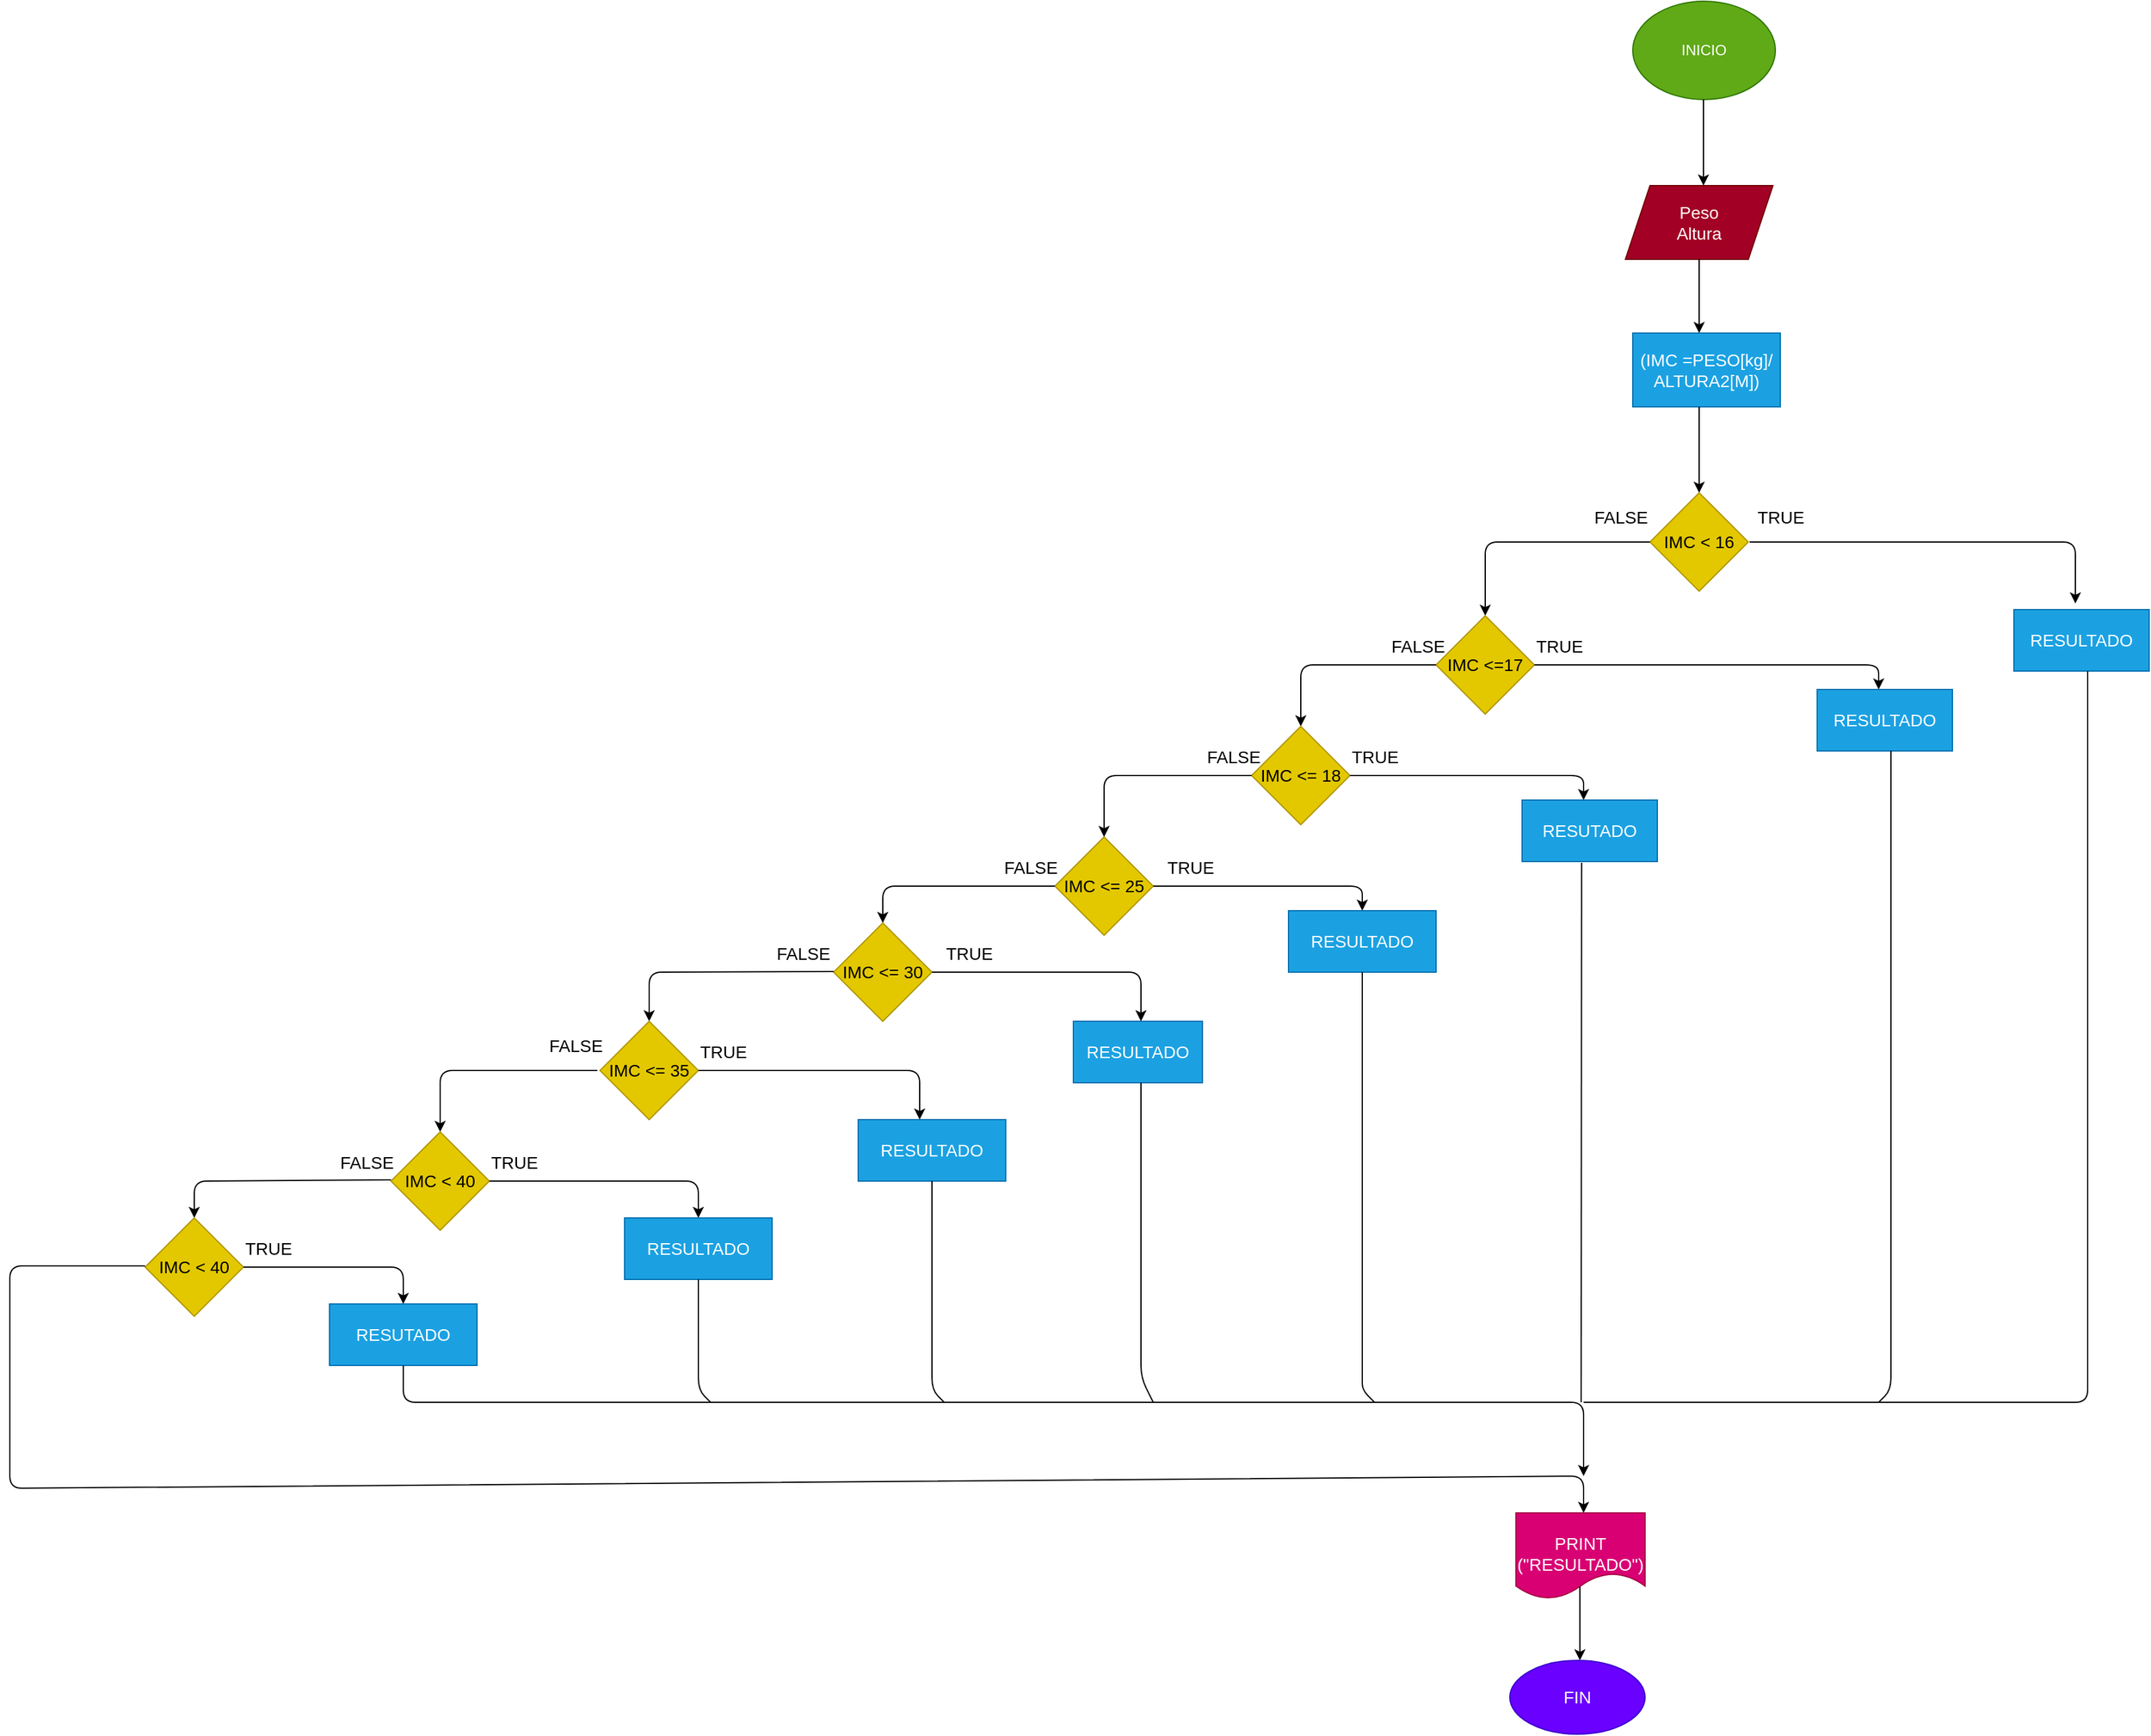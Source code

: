 <mxfile>
    <diagram id="GLad9e94ZodQLe4gA4xU" name="Page-1">
        <mxGraphModel dx="2504" dy="537" grid="1" gridSize="10" guides="1" tooltips="1" connect="1" arrows="1" fold="1" page="1" pageScale="1" pageWidth="827" pageHeight="1169" math="0" shadow="0">
            <root>
                <mxCell id="0"/>
                <mxCell id="1" parent="0"/>
                <mxCell id="2" value="INICIO" style="ellipse;whiteSpace=wrap;html=1;fillColor=#60a917;fontColor=#ffffff;strokeColor=#2D7600;" parent="1" vertex="1">
                    <mxGeometry x="360" y="40" width="116" height="80" as="geometry"/>
                </mxCell>
                <mxCell id="3" value="" style="endArrow=classic;html=1;" edge="1" parent="1">
                    <mxGeometry width="50" height="50" relative="1" as="geometry">
                        <mxPoint x="417.5" y="120" as="sourcePoint"/>
                        <mxPoint x="417.5" y="190" as="targetPoint"/>
                    </mxGeometry>
                </mxCell>
                <mxCell id="4" value="&lt;font style=&quot;font-size: 14px;&quot;&gt;Peso&lt;br&gt;Altura&lt;/font&gt;" style="shape=parallelogram;perimeter=parallelogramPerimeter;whiteSpace=wrap;html=1;fixedSize=1;fillColor=#a20025;fontColor=#ffffff;strokeColor=#6F0000;" vertex="1" parent="1">
                    <mxGeometry x="354" y="190" width="120" height="60" as="geometry"/>
                </mxCell>
                <mxCell id="6" value="" style="endArrow=classic;html=1;fontSize=14;" edge="1" parent="1">
                    <mxGeometry width="50" height="50" relative="1" as="geometry">
                        <mxPoint x="414" y="250" as="sourcePoint"/>
                        <mxPoint x="414" y="310" as="targetPoint"/>
                    </mxGeometry>
                </mxCell>
                <mxCell id="7" value="(IMC =PESO[kg]/&lt;br&gt;ALTURA2[M])" style="rounded=0;whiteSpace=wrap;html=1;fontSize=14;fillColor=#1ba1e2;fontColor=#ffffff;strokeColor=#006EAF;" vertex="1" parent="1">
                    <mxGeometry x="360" y="310" width="120" height="60" as="geometry"/>
                </mxCell>
                <mxCell id="9" value="" style="endArrow=classic;html=1;fontSize=14;" edge="1" parent="1">
                    <mxGeometry width="50" height="50" relative="1" as="geometry">
                        <mxPoint x="414" y="370" as="sourcePoint"/>
                        <mxPoint x="414" y="440" as="targetPoint"/>
                    </mxGeometry>
                </mxCell>
                <mxCell id="10" value="IMC &amp;lt; 16" style="rhombus;whiteSpace=wrap;html=1;fontSize=14;fillColor=#e3c800;fontColor=#000000;strokeColor=#B09500;" vertex="1" parent="1">
                    <mxGeometry x="374" y="440" width="80" height="80" as="geometry"/>
                </mxCell>
                <mxCell id="11" value="TRUE" style="text;html=1;align=center;verticalAlign=middle;resizable=0;points=[];autosize=1;strokeColor=none;fillColor=none;fontSize=14;" vertex="1" parent="1">
                    <mxGeometry x="450" y="445" width="60" height="30" as="geometry"/>
                </mxCell>
                <mxCell id="13" value="" style="endArrow=classic;html=1;fontSize=14;" edge="1" parent="1">
                    <mxGeometry width="50" height="50" relative="1" as="geometry">
                        <mxPoint x="374" y="480" as="sourcePoint"/>
                        <mxPoint x="240" y="540" as="targetPoint"/>
                        <Array as="points">
                            <mxPoint x="240" y="480"/>
                        </Array>
                    </mxGeometry>
                </mxCell>
                <mxCell id="14" value="IMC &amp;lt;=17" style="rhombus;whiteSpace=wrap;html=1;fontSize=14;fillColor=#e3c800;fontColor=#000000;strokeColor=#B09500;" vertex="1" parent="1">
                    <mxGeometry x="200" y="540" width="80" height="80" as="geometry"/>
                </mxCell>
                <mxCell id="15" value="FALSE" style="text;html=1;align=center;verticalAlign=middle;resizable=0;points=[];autosize=1;strokeColor=none;fillColor=none;fontSize=14;" vertex="1" parent="1">
                    <mxGeometry x="315" y="445" width="70" height="30" as="geometry"/>
                </mxCell>
                <mxCell id="16" value="" style="endArrow=classic;html=1;fontSize=14;" edge="1" parent="1">
                    <mxGeometry width="50" height="50" relative="1" as="geometry">
                        <mxPoint x="455" y="480" as="sourcePoint"/>
                        <mxPoint x="720" y="530" as="targetPoint"/>
                        <Array as="points">
                            <mxPoint x="720" y="480"/>
                        </Array>
                    </mxGeometry>
                </mxCell>
                <mxCell id="17" value="" style="endArrow=classic;html=1;fontSize=14;" edge="1" parent="1">
                    <mxGeometry width="50" height="50" relative="1" as="geometry">
                        <mxPoint x="280" y="580" as="sourcePoint"/>
                        <mxPoint x="560" y="600" as="targetPoint"/>
                        <Array as="points">
                            <mxPoint x="560" y="580"/>
                        </Array>
                    </mxGeometry>
                </mxCell>
                <mxCell id="18" value="TRUE" style="text;html=1;align=center;verticalAlign=middle;resizable=0;points=[];autosize=1;strokeColor=none;fillColor=none;fontSize=14;" vertex="1" parent="1">
                    <mxGeometry x="270" y="550" width="60" height="30" as="geometry"/>
                </mxCell>
                <mxCell id="19" value="" style="endArrow=classic;html=1;fontSize=14;" edge="1" parent="1">
                    <mxGeometry width="50" height="50" relative="1" as="geometry">
                        <mxPoint x="200" y="580" as="sourcePoint"/>
                        <mxPoint x="90" y="630" as="targetPoint"/>
                        <Array as="points">
                            <mxPoint x="90" y="580"/>
                        </Array>
                    </mxGeometry>
                </mxCell>
                <mxCell id="20" value="FALSE" style="text;html=1;align=center;verticalAlign=middle;resizable=0;points=[];autosize=1;strokeColor=none;fillColor=none;fontSize=14;" vertex="1" parent="1">
                    <mxGeometry x="150" y="550" width="70" height="30" as="geometry"/>
                </mxCell>
                <mxCell id="21" value="IMC &amp;lt;= 18" style="rhombus;whiteSpace=wrap;html=1;fontSize=14;fillColor=#e3c800;fontColor=#000000;strokeColor=#B09500;" vertex="1" parent="1">
                    <mxGeometry x="50" y="630" width="80" height="80" as="geometry"/>
                </mxCell>
                <mxCell id="22" value="RESULTADO" style="rounded=0;whiteSpace=wrap;html=1;fontSize=14;fillColor=#1ba1e2;fontColor=#ffffff;strokeColor=#006EAF;" vertex="1" parent="1">
                    <mxGeometry x="510" y="600" width="110" height="50" as="geometry"/>
                </mxCell>
                <mxCell id="23" value="RESULTADO" style="rounded=0;whiteSpace=wrap;html=1;fontSize=14;fillColor=#1ba1e2;fontColor=#ffffff;strokeColor=#006EAF;" vertex="1" parent="1">
                    <mxGeometry x="670" y="535" width="110" height="50" as="geometry"/>
                </mxCell>
                <mxCell id="24" value="" style="endArrow=classic;html=1;fontSize=14;" edge="1" parent="1">
                    <mxGeometry width="50" height="50" relative="1" as="geometry">
                        <mxPoint x="130" y="670" as="sourcePoint"/>
                        <mxPoint x="320" y="690" as="targetPoint"/>
                        <Array as="points">
                            <mxPoint x="320" y="670"/>
                        </Array>
                    </mxGeometry>
                </mxCell>
                <mxCell id="25" value="RESUTADO" style="rounded=0;whiteSpace=wrap;html=1;fontSize=14;fillColor=#1ba1e2;fontColor=#ffffff;strokeColor=#006EAF;" vertex="1" parent="1">
                    <mxGeometry x="270" y="690" width="110" height="50" as="geometry"/>
                </mxCell>
                <mxCell id="26" value="TRUE" style="text;html=1;align=center;verticalAlign=middle;resizable=0;points=[];autosize=1;strokeColor=none;fillColor=none;fontSize=14;" vertex="1" parent="1">
                    <mxGeometry x="120" y="640" width="60" height="30" as="geometry"/>
                </mxCell>
                <mxCell id="27" value="FALSE" style="text;html=1;align=center;verticalAlign=middle;resizable=0;points=[];autosize=1;strokeColor=none;fillColor=none;fontSize=14;" vertex="1" parent="1">
                    <mxGeometry y="640" width="70" height="30" as="geometry"/>
                </mxCell>
                <mxCell id="28" value="IMC &amp;lt;= 25" style="rhombus;whiteSpace=wrap;html=1;fontSize=14;fillColor=#e3c800;fontColor=#000000;strokeColor=#B09500;" vertex="1" parent="1">
                    <mxGeometry x="-110" y="720" width="80" height="80" as="geometry"/>
                </mxCell>
                <mxCell id="29" value="" style="endArrow=classic;html=1;fontSize=14;entryX=0.5;entryY=0;entryDx=0;entryDy=0;" edge="1" parent="1" target="28">
                    <mxGeometry width="50" height="50" relative="1" as="geometry">
                        <mxPoint x="50" y="670" as="sourcePoint"/>
                        <mxPoint x="100" y="620" as="targetPoint"/>
                        <Array as="points">
                            <mxPoint x="-70" y="670"/>
                        </Array>
                    </mxGeometry>
                </mxCell>
                <mxCell id="30" value="" style="endArrow=classic;html=1;fontSize=14;" edge="1" parent="1">
                    <mxGeometry width="50" height="50" relative="1" as="geometry">
                        <mxPoint x="-30" y="760" as="sourcePoint"/>
                        <mxPoint x="140" y="780" as="targetPoint"/>
                        <Array as="points">
                            <mxPoint x="140" y="760"/>
                        </Array>
                    </mxGeometry>
                </mxCell>
                <mxCell id="31" value="RESULTADO" style="rounded=0;whiteSpace=wrap;html=1;fontSize=14;fillColor=#1ba1e2;fontColor=#ffffff;strokeColor=#006EAF;" vertex="1" parent="1">
                    <mxGeometry x="80" y="780" width="120" height="50" as="geometry"/>
                </mxCell>
                <mxCell id="32" value="TRUE" style="text;html=1;align=center;verticalAlign=middle;resizable=0;points=[];autosize=1;strokeColor=none;fillColor=none;fontSize=14;" vertex="1" parent="1">
                    <mxGeometry x="-30" y="730" width="60" height="30" as="geometry"/>
                </mxCell>
                <mxCell id="33" value="" style="endArrow=classic;html=1;fontSize=14;" edge="1" parent="1">
                    <mxGeometry width="50" height="50" relative="1" as="geometry">
                        <mxPoint x="-110" y="760" as="sourcePoint"/>
                        <mxPoint x="-250" y="790" as="targetPoint"/>
                        <Array as="points">
                            <mxPoint x="-250" y="760"/>
                        </Array>
                    </mxGeometry>
                </mxCell>
                <mxCell id="34" value="FALSE" style="text;html=1;align=center;verticalAlign=middle;resizable=0;points=[];autosize=1;strokeColor=none;fillColor=none;fontSize=14;" vertex="1" parent="1">
                    <mxGeometry x="-165" y="730" width="70" height="30" as="geometry"/>
                </mxCell>
                <mxCell id="35" value="IMC &amp;lt;= 30" style="rhombus;whiteSpace=wrap;html=1;fontSize=14;fillColor=#e3c800;fontColor=#000000;strokeColor=#B09500;" vertex="1" parent="1">
                    <mxGeometry x="-290" y="790" width="80" height="80" as="geometry"/>
                </mxCell>
                <mxCell id="36" value="" style="endArrow=classic;html=1;fontSize=14;" edge="1" parent="1">
                    <mxGeometry width="50" height="50" relative="1" as="geometry">
                        <mxPoint x="-290" y="829.5" as="sourcePoint"/>
                        <mxPoint x="-440" y="870" as="targetPoint"/>
                        <Array as="points">
                            <mxPoint x="-440" y="830"/>
                        </Array>
                    </mxGeometry>
                </mxCell>
                <mxCell id="37" value="" style="endArrow=classic;html=1;fontSize=14;" edge="1" parent="1">
                    <mxGeometry width="50" height="50" relative="1" as="geometry">
                        <mxPoint x="-210" y="830" as="sourcePoint"/>
                        <mxPoint x="-40" y="870" as="targetPoint"/>
                        <Array as="points">
                            <mxPoint x="-40" y="830"/>
                        </Array>
                    </mxGeometry>
                </mxCell>
                <mxCell id="38" value="RESULTADO" style="rounded=0;whiteSpace=wrap;html=1;fontSize=14;fillColor=#1ba1e2;fontColor=#ffffff;strokeColor=#006EAF;" vertex="1" parent="1">
                    <mxGeometry x="-95" y="870" width="105" height="50" as="geometry"/>
                </mxCell>
                <mxCell id="39" value="TRUE" style="text;html=1;align=center;verticalAlign=middle;resizable=0;points=[];autosize=1;strokeColor=none;fillColor=none;fontSize=14;" vertex="1" parent="1">
                    <mxGeometry x="-210" y="800" width="60" height="30" as="geometry"/>
                </mxCell>
                <mxCell id="40" value="FALSE" style="text;html=1;align=center;verticalAlign=middle;resizable=0;points=[];autosize=1;strokeColor=none;fillColor=none;fontSize=14;" vertex="1" parent="1">
                    <mxGeometry x="-350" y="800" width="70" height="30" as="geometry"/>
                </mxCell>
                <mxCell id="41" value="IMC &amp;lt;= 35" style="rhombus;whiteSpace=wrap;html=1;fontSize=14;fillColor=#e3c800;fontColor=#000000;strokeColor=#B09500;" vertex="1" parent="1">
                    <mxGeometry x="-480" y="870" width="80" height="80" as="geometry"/>
                </mxCell>
                <mxCell id="42" value="" style="endArrow=classic;html=1;fontSize=14;" edge="1" parent="1">
                    <mxGeometry width="50" height="50" relative="1" as="geometry">
                        <mxPoint x="-400" y="910" as="sourcePoint"/>
                        <mxPoint x="-220" y="950" as="targetPoint"/>
                        <Array as="points">
                            <mxPoint x="-220" y="910"/>
                        </Array>
                    </mxGeometry>
                </mxCell>
                <mxCell id="43" value="RESULTADO" style="rounded=0;whiteSpace=wrap;html=1;fontSize=14;fillColor=#1ba1e2;fontColor=#ffffff;strokeColor=#006EAF;" vertex="1" parent="1">
                    <mxGeometry x="-270" y="950" width="120" height="50" as="geometry"/>
                </mxCell>
                <mxCell id="44" value="TRUE" style="text;html=1;align=center;verticalAlign=middle;resizable=0;points=[];autosize=1;strokeColor=none;fillColor=none;fontSize=14;" vertex="1" parent="1">
                    <mxGeometry x="-410" y="880" width="60" height="30" as="geometry"/>
                </mxCell>
                <mxCell id="45" value="" style="endArrow=classic;html=1;fontSize=14;entryX=0.5;entryY=0;entryDx=0;entryDy=0;" edge="1" parent="1" target="46">
                    <mxGeometry width="50" height="50" relative="1" as="geometry">
                        <mxPoint x="-490" y="910" as="sourcePoint"/>
                        <mxPoint x="-610" y="950" as="targetPoint"/>
                        <Array as="points">
                            <mxPoint x="-480" y="910"/>
                            <mxPoint x="-490" y="910"/>
                            <mxPoint x="-610" y="910"/>
                        </Array>
                    </mxGeometry>
                </mxCell>
                <mxCell id="46" value="IMC &amp;lt; 40" style="rhombus;whiteSpace=wrap;html=1;fontSize=14;fillColor=#e3c800;fontColor=#000000;strokeColor=#B09500;" vertex="1" parent="1">
                    <mxGeometry x="-650" y="960" width="80" height="80" as="geometry"/>
                </mxCell>
                <mxCell id="47" value="FALSE" style="text;html=1;align=center;verticalAlign=middle;resizable=0;points=[];autosize=1;strokeColor=none;fillColor=none;fontSize=14;" vertex="1" parent="1">
                    <mxGeometry x="-535" y="875" width="70" height="30" as="geometry"/>
                </mxCell>
                <mxCell id="48" value="" style="endArrow=classic;html=1;fontSize=14;" edge="1" parent="1">
                    <mxGeometry width="50" height="50" relative="1" as="geometry">
                        <mxPoint x="-570" y="1000" as="sourcePoint"/>
                        <mxPoint x="-400" y="1030" as="targetPoint"/>
                        <Array as="points">
                            <mxPoint x="-400" y="1000"/>
                        </Array>
                    </mxGeometry>
                </mxCell>
                <mxCell id="49" value="RESULTADO" style="rounded=0;whiteSpace=wrap;html=1;fontSize=14;fillColor=#1ba1e2;fontColor=#ffffff;strokeColor=#006EAF;" vertex="1" parent="1">
                    <mxGeometry x="-460" y="1030" width="120" height="50" as="geometry"/>
                </mxCell>
                <mxCell id="50" value="TRUE" style="text;html=1;align=center;verticalAlign=middle;resizable=0;points=[];autosize=1;strokeColor=none;fillColor=none;fontSize=14;" vertex="1" parent="1">
                    <mxGeometry x="-580" y="970" width="60" height="30" as="geometry"/>
                </mxCell>
                <mxCell id="51" value="" style="endArrow=classic;html=1;fontSize=14;" edge="1" parent="1">
                    <mxGeometry width="50" height="50" relative="1" as="geometry">
                        <mxPoint x="-650" y="999" as="sourcePoint"/>
                        <mxPoint x="-810" y="1030" as="targetPoint"/>
                        <Array as="points">
                            <mxPoint x="-810" y="1000"/>
                        </Array>
                    </mxGeometry>
                </mxCell>
                <mxCell id="52" value="IMC &amp;lt; 40" style="rhombus;whiteSpace=wrap;html=1;fontSize=14;fillColor=#e3c800;fontColor=#000000;strokeColor=#B09500;" vertex="1" parent="1">
                    <mxGeometry x="-850" y="1030" width="80" height="80" as="geometry"/>
                </mxCell>
                <mxCell id="53" value="FALSE" style="text;html=1;align=center;verticalAlign=middle;resizable=0;points=[];autosize=1;strokeColor=none;fillColor=none;fontSize=14;" vertex="1" parent="1">
                    <mxGeometry x="-705" y="970" width="70" height="30" as="geometry"/>
                </mxCell>
                <mxCell id="54" value="" style="endArrow=classic;html=1;fontSize=14;" edge="1" parent="1">
                    <mxGeometry width="50" height="50" relative="1" as="geometry">
                        <mxPoint x="-770" y="1070" as="sourcePoint"/>
                        <mxPoint x="-640" y="1100" as="targetPoint"/>
                        <Array as="points">
                            <mxPoint x="-640" y="1070"/>
                        </Array>
                    </mxGeometry>
                </mxCell>
                <mxCell id="55" value="RESUTADO" style="rounded=0;whiteSpace=wrap;html=1;fontSize=14;fillColor=#1ba1e2;fontColor=#ffffff;strokeColor=#006EAF;" vertex="1" parent="1">
                    <mxGeometry x="-700" y="1100" width="120" height="50" as="geometry"/>
                </mxCell>
                <mxCell id="56" value="TRUE" style="text;html=1;align=center;verticalAlign=middle;resizable=0;points=[];autosize=1;strokeColor=none;fillColor=none;fontSize=14;" vertex="1" parent="1">
                    <mxGeometry x="-780" y="1040" width="60" height="30" as="geometry"/>
                </mxCell>
                <mxCell id="57" value="" style="endArrow=classic;html=1;fontSize=14;" edge="1" parent="1">
                    <mxGeometry width="50" height="50" relative="1" as="geometry">
                        <mxPoint x="-850" y="1069" as="sourcePoint"/>
                        <mxPoint x="320" y="1270" as="targetPoint"/>
                        <Array as="points">
                            <mxPoint x="-960" y="1069"/>
                            <mxPoint x="-960" y="1250"/>
                            <mxPoint x="320" y="1240"/>
                        </Array>
                    </mxGeometry>
                </mxCell>
                <mxCell id="58" value="" style="endArrow=classic;html=1;fontSize=14;" edge="1" parent="1">
                    <mxGeometry width="50" height="50" relative="1" as="geometry">
                        <mxPoint x="-640" y="1150" as="sourcePoint"/>
                        <mxPoint x="320" y="1240" as="targetPoint"/>
                        <Array as="points">
                            <mxPoint x="-640" y="1180"/>
                            <mxPoint x="320" y="1180"/>
                        </Array>
                    </mxGeometry>
                </mxCell>
                <mxCell id="59" value="" style="endArrow=none;html=1;fontSize=14;" edge="1" parent="1">
                    <mxGeometry width="50" height="50" relative="1" as="geometry">
                        <mxPoint x="-390" y="1180" as="sourcePoint"/>
                        <mxPoint x="-400" y="1080" as="targetPoint"/>
                        <Array as="points">
                            <mxPoint x="-400" y="1170"/>
                        </Array>
                    </mxGeometry>
                </mxCell>
                <mxCell id="60" value="" style="endArrow=none;html=1;fontSize=14;" edge="1" parent="1">
                    <mxGeometry width="50" height="50" relative="1" as="geometry">
                        <mxPoint x="-200" y="1180" as="sourcePoint"/>
                        <mxPoint x="-210" y="1000" as="targetPoint"/>
                        <Array as="points">
                            <mxPoint x="-210" y="1170"/>
                        </Array>
                    </mxGeometry>
                </mxCell>
                <mxCell id="61" value="" style="endArrow=none;html=1;fontSize=14;" edge="1" parent="1">
                    <mxGeometry width="50" height="50" relative="1" as="geometry">
                        <mxPoint x="-30" y="1180" as="sourcePoint"/>
                        <mxPoint x="-40" y="920" as="targetPoint"/>
                        <Array as="points">
                            <mxPoint x="-40" y="1160"/>
                        </Array>
                    </mxGeometry>
                </mxCell>
                <mxCell id="62" value="" style="endArrow=none;html=1;fontSize=14;" edge="1" parent="1">
                    <mxGeometry width="50" height="50" relative="1" as="geometry">
                        <mxPoint x="150" y="1180" as="sourcePoint"/>
                        <mxPoint x="140" y="830" as="targetPoint"/>
                        <Array as="points">
                            <mxPoint x="140" y="1170"/>
                            <mxPoint x="140" y="1160"/>
                        </Array>
                    </mxGeometry>
                </mxCell>
                <mxCell id="63" value="" style="endArrow=none;html=1;fontSize=14;entryX=0.44;entryY=1.02;entryDx=0;entryDy=0;entryPerimeter=0;" edge="1" parent="1" target="25">
                    <mxGeometry width="50" height="50" relative="1" as="geometry">
                        <mxPoint x="318" y="1180" as="sourcePoint"/>
                        <mxPoint x="330" y="740" as="targetPoint"/>
                        <Array as="points"/>
                    </mxGeometry>
                </mxCell>
                <mxCell id="64" value="&lt;br&gt;PRINT&lt;br&gt;(&quot;RESULTADO&quot;)" style="shape=document;whiteSpace=wrap;html=1;boundedLbl=1;fontSize=14;fillColor=#d80073;fontColor=#ffffff;strokeColor=#A50040;" vertex="1" parent="1">
                    <mxGeometry x="265" y="1270" width="105" height="70" as="geometry"/>
                </mxCell>
                <mxCell id="65" value="" style="endArrow=classic;html=1;fontSize=14;" edge="1" parent="1">
                    <mxGeometry width="50" height="50" relative="1" as="geometry">
                        <mxPoint x="317" y="1330" as="sourcePoint"/>
                        <mxPoint x="317" y="1390" as="targetPoint"/>
                    </mxGeometry>
                </mxCell>
                <mxCell id="67" value="FIN" style="ellipse;whiteSpace=wrap;html=1;fontSize=14;fillColor=#6a00ff;fontColor=#ffffff;strokeColor=#3700CC;" vertex="1" parent="1">
                    <mxGeometry x="260" y="1390" width="110" height="60" as="geometry"/>
                </mxCell>
                <mxCell id="69" value="" style="endArrow=none;html=1;fontSize=14;" edge="1" parent="1">
                    <mxGeometry width="50" height="50" relative="1" as="geometry">
                        <mxPoint x="320" y="1180" as="sourcePoint"/>
                        <mxPoint x="730" y="585" as="targetPoint"/>
                        <Array as="points">
                            <mxPoint x="730" y="1180"/>
                        </Array>
                    </mxGeometry>
                </mxCell>
                <mxCell id="70" value="" style="endArrow=none;html=1;fontSize=14;" edge="1" parent="1">
                    <mxGeometry width="50" height="50" relative="1" as="geometry">
                        <mxPoint x="560" y="1180" as="sourcePoint"/>
                        <mxPoint x="570" y="650" as="targetPoint"/>
                        <Array as="points">
                            <mxPoint x="570" y="1170"/>
                        </Array>
                    </mxGeometry>
                </mxCell>
            </root>
        </mxGraphModel>
    </diagram>
</mxfile>